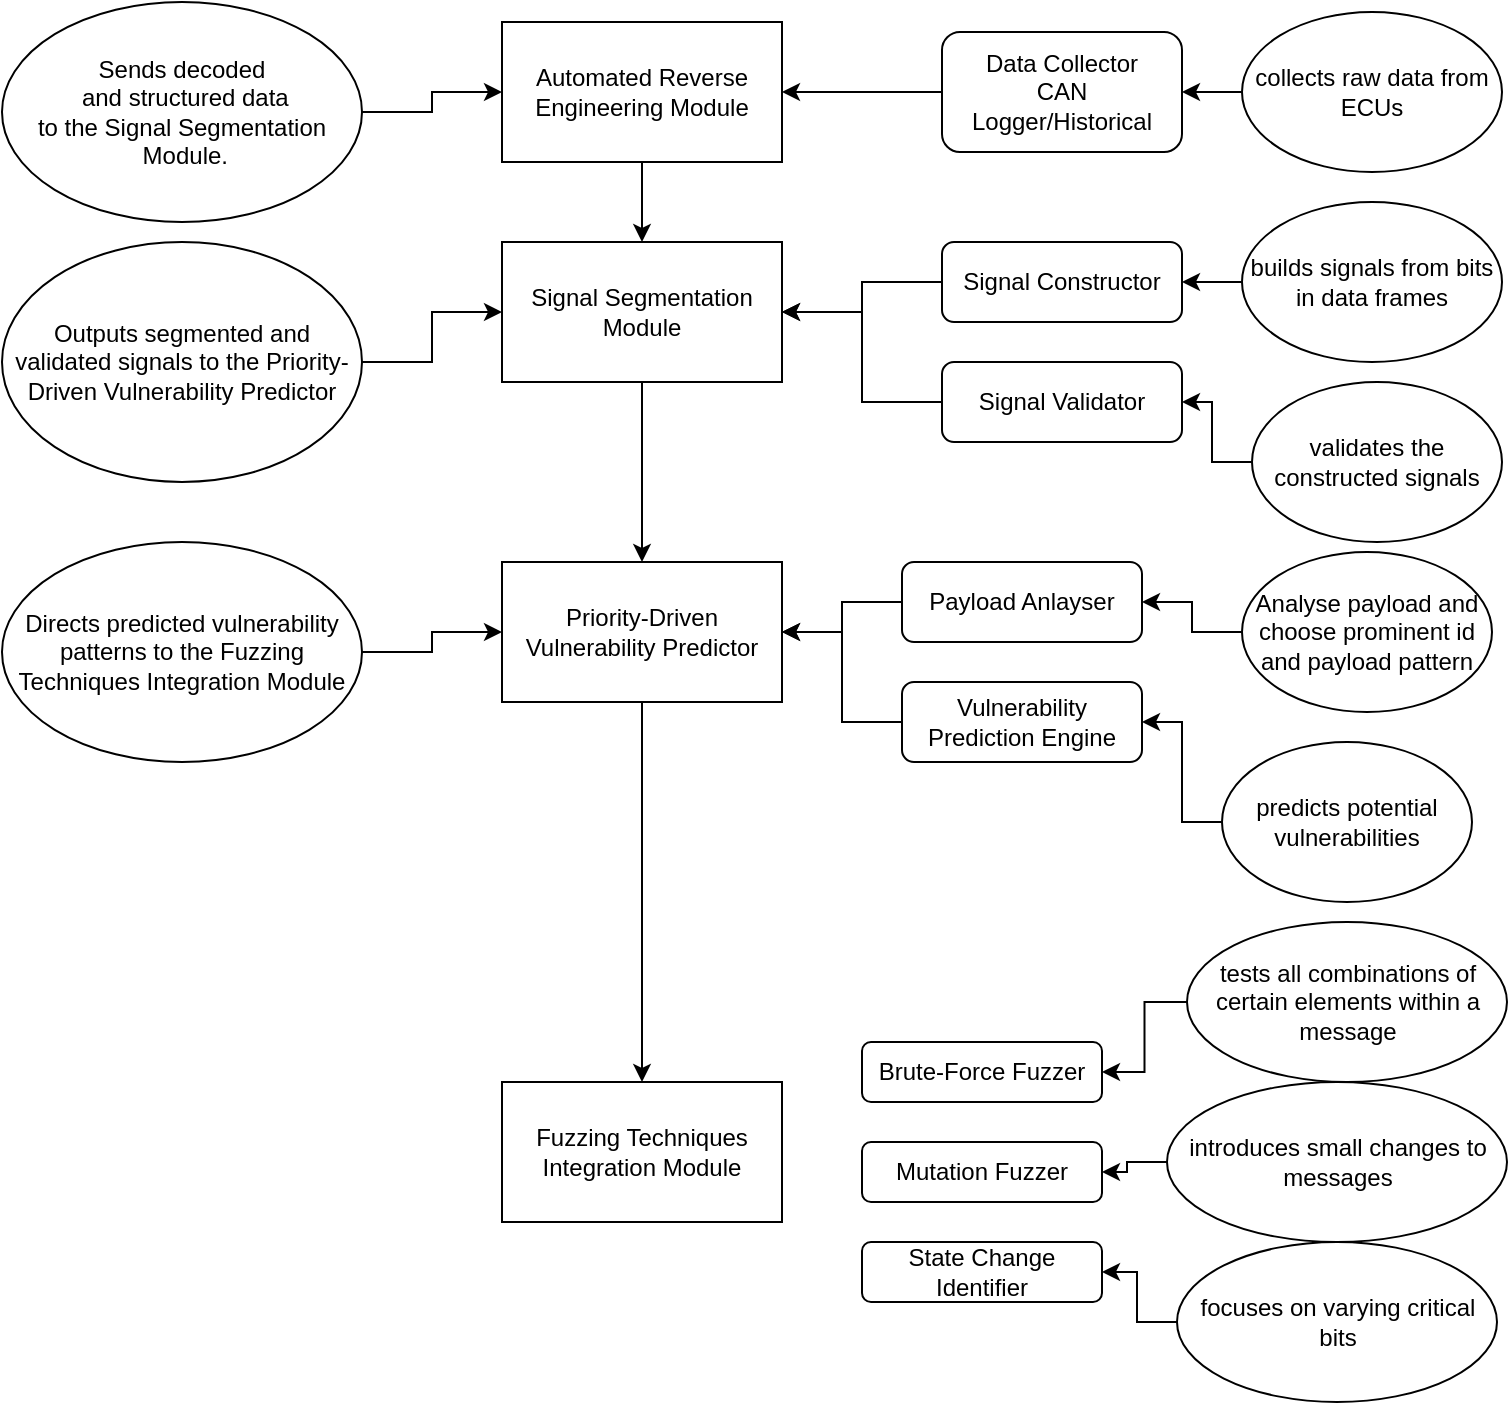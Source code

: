 <mxfile version="23.0.0" type="github">
  <diagram name="Page-1" id="Nee233VI5h3raoB0SpvQ">
    <mxGraphModel dx="1482" dy="786" grid="1" gridSize="10" guides="1" tooltips="1" connect="1" arrows="1" fold="1" page="1" pageScale="1" pageWidth="850" pageHeight="1100" math="0" shadow="0">
      <root>
        <mxCell id="0" />
        <mxCell id="1" parent="0" />
        <mxCell id="f0VjcEv972JPRmQcH5-Z-8" value="" style="edgeStyle=orthogonalEdgeStyle;rounded=0;orthogonalLoop=1;jettySize=auto;html=1;" edge="1" parent="1" source="f0VjcEv972JPRmQcH5-Z-1" target="f0VjcEv972JPRmQcH5-Z-7">
          <mxGeometry relative="1" as="geometry" />
        </mxCell>
        <mxCell id="f0VjcEv972JPRmQcH5-Z-1" value="Automated Reverse Engineering Module" style="rounded=0;whiteSpace=wrap;html=1;" vertex="1" parent="1">
          <mxGeometry x="340" y="50" width="140" height="70" as="geometry" />
        </mxCell>
        <mxCell id="f0VjcEv972JPRmQcH5-Z-13" value="" style="edgeStyle=orthogonalEdgeStyle;rounded=0;orthogonalLoop=1;jettySize=auto;html=1;" edge="1" parent="1" source="f0VjcEv972JPRmQcH5-Z-3" target="f0VjcEv972JPRmQcH5-Z-1">
          <mxGeometry relative="1" as="geometry" />
        </mxCell>
        <mxCell id="f0VjcEv972JPRmQcH5-Z-3" value="Data Collector&lt;br&gt;CAN Logger/Historical" style="rounded=1;whiteSpace=wrap;html=1;" vertex="1" parent="1">
          <mxGeometry x="560" y="55" width="120" height="60" as="geometry" />
        </mxCell>
        <mxCell id="f0VjcEv972JPRmQcH5-Z-29" value="" style="edgeStyle=orthogonalEdgeStyle;rounded=0;orthogonalLoop=1;jettySize=auto;html=1;" edge="1" parent="1" source="f0VjcEv972JPRmQcH5-Z-7" target="f0VjcEv972JPRmQcH5-Z-28">
          <mxGeometry relative="1" as="geometry" />
        </mxCell>
        <mxCell id="f0VjcEv972JPRmQcH5-Z-7" value="Signal Segmentation Module" style="rounded=0;whiteSpace=wrap;html=1;" vertex="1" parent="1">
          <mxGeometry x="340" y="160" width="140" height="70" as="geometry" />
        </mxCell>
        <mxCell id="f0VjcEv972JPRmQcH5-Z-15" value="" style="edgeStyle=orthogonalEdgeStyle;rounded=0;orthogonalLoop=1;jettySize=auto;html=1;" edge="1" parent="1" source="f0VjcEv972JPRmQcH5-Z-14" target="f0VjcEv972JPRmQcH5-Z-1">
          <mxGeometry relative="1" as="geometry" />
        </mxCell>
        <mxCell id="f0VjcEv972JPRmQcH5-Z-14" value="Sends decoded&lt;br style=&quot;border-color: var(--border-color);&quot;&gt;&lt;span style=&quot;&quot;&gt;&amp;nbsp;and structured data&lt;/span&gt;&lt;br style=&quot;border-color: var(--border-color);&quot;&gt;&lt;span style=&quot;&quot;&gt;to the Signal Segmentation&lt;/span&gt;&lt;br style=&quot;border-color: var(--border-color);&quot;&gt;&lt;span style=&quot;&quot;&gt;&amp;nbsp;Module.&lt;/span&gt;" style="ellipse;whiteSpace=wrap;html=1;" vertex="1" parent="1">
          <mxGeometry x="90" y="40" width="180" height="110" as="geometry" />
        </mxCell>
        <mxCell id="f0VjcEv972JPRmQcH5-Z-18" value="" style="edgeStyle=orthogonalEdgeStyle;rounded=0;orthogonalLoop=1;jettySize=auto;html=1;" edge="1" parent="1" source="f0VjcEv972JPRmQcH5-Z-16" target="f0VjcEv972JPRmQcH5-Z-7">
          <mxGeometry relative="1" as="geometry" />
        </mxCell>
        <mxCell id="f0VjcEv972JPRmQcH5-Z-16" value="Signal Constructor" style="rounded=1;whiteSpace=wrap;html=1;" vertex="1" parent="1">
          <mxGeometry x="560" y="160" width="120" height="40" as="geometry" />
        </mxCell>
        <mxCell id="f0VjcEv972JPRmQcH5-Z-19" value="" style="edgeStyle=orthogonalEdgeStyle;rounded=0;orthogonalLoop=1;jettySize=auto;html=1;" edge="1" parent="1" source="f0VjcEv972JPRmQcH5-Z-17" target="f0VjcEv972JPRmQcH5-Z-7">
          <mxGeometry relative="1" as="geometry" />
        </mxCell>
        <mxCell id="f0VjcEv972JPRmQcH5-Z-17" value="Signal Validator" style="rounded=1;whiteSpace=wrap;html=1;" vertex="1" parent="1">
          <mxGeometry x="560" y="220" width="120" height="40" as="geometry" />
        </mxCell>
        <mxCell id="f0VjcEv972JPRmQcH5-Z-23" value="" style="edgeStyle=orthogonalEdgeStyle;rounded=0;orthogonalLoop=1;jettySize=auto;html=1;" edge="1" parent="1" source="f0VjcEv972JPRmQcH5-Z-20" target="f0VjcEv972JPRmQcH5-Z-16">
          <mxGeometry relative="1" as="geometry" />
        </mxCell>
        <mxCell id="f0VjcEv972JPRmQcH5-Z-20" value="builds signals from bits in data frames" style="ellipse;whiteSpace=wrap;html=1;" vertex="1" parent="1">
          <mxGeometry x="710" y="140" width="130" height="80" as="geometry" />
        </mxCell>
        <mxCell id="f0VjcEv972JPRmQcH5-Z-22" value="" style="edgeStyle=orthogonalEdgeStyle;rounded=0;orthogonalLoop=1;jettySize=auto;html=1;" edge="1" parent="1" source="f0VjcEv972JPRmQcH5-Z-21" target="f0VjcEv972JPRmQcH5-Z-17">
          <mxGeometry relative="1" as="geometry" />
        </mxCell>
        <mxCell id="f0VjcEv972JPRmQcH5-Z-21" value="validates the constructed signals" style="ellipse;whiteSpace=wrap;html=1;" vertex="1" parent="1">
          <mxGeometry x="715" y="230" width="125" height="80" as="geometry" />
        </mxCell>
        <mxCell id="f0VjcEv972JPRmQcH5-Z-25" value="" style="edgeStyle=orthogonalEdgeStyle;rounded=0;orthogonalLoop=1;jettySize=auto;html=1;" edge="1" parent="1" source="f0VjcEv972JPRmQcH5-Z-24" target="f0VjcEv972JPRmQcH5-Z-7">
          <mxGeometry relative="1" as="geometry" />
        </mxCell>
        <mxCell id="f0VjcEv972JPRmQcH5-Z-24" value="Outputs segmented and validated signals to the Priority-Driven Vulnerability Predictor" style="ellipse;whiteSpace=wrap;html=1;" vertex="1" parent="1">
          <mxGeometry x="90" y="160" width="180" height="120" as="geometry" />
        </mxCell>
        <mxCell id="f0VjcEv972JPRmQcH5-Z-27" value="" style="edgeStyle=orthogonalEdgeStyle;rounded=0;orthogonalLoop=1;jettySize=auto;html=1;" edge="1" parent="1" source="f0VjcEv972JPRmQcH5-Z-26" target="f0VjcEv972JPRmQcH5-Z-3">
          <mxGeometry relative="1" as="geometry" />
        </mxCell>
        <mxCell id="f0VjcEv972JPRmQcH5-Z-26" value="collects raw data from ECUs" style="ellipse;whiteSpace=wrap;html=1;" vertex="1" parent="1">
          <mxGeometry x="710" y="45" width="130" height="80" as="geometry" />
        </mxCell>
        <mxCell id="f0VjcEv972JPRmQcH5-Z-41" value="" style="edgeStyle=orthogonalEdgeStyle;rounded=0;orthogonalLoop=1;jettySize=auto;html=1;" edge="1" parent="1" source="f0VjcEv972JPRmQcH5-Z-28" target="f0VjcEv972JPRmQcH5-Z-40">
          <mxGeometry relative="1" as="geometry" />
        </mxCell>
        <mxCell id="f0VjcEv972JPRmQcH5-Z-28" value="Priority-Driven Vulnerability Predictor" style="rounded=0;whiteSpace=wrap;html=1;" vertex="1" parent="1">
          <mxGeometry x="340" y="320" width="140" height="70" as="geometry" />
        </mxCell>
        <mxCell id="f0VjcEv972JPRmQcH5-Z-31" value="" style="edgeStyle=orthogonalEdgeStyle;rounded=0;orthogonalLoop=1;jettySize=auto;html=1;" edge="1" parent="1" source="f0VjcEv972JPRmQcH5-Z-30" target="f0VjcEv972JPRmQcH5-Z-28">
          <mxGeometry relative="1" as="geometry" />
        </mxCell>
        <mxCell id="f0VjcEv972JPRmQcH5-Z-30" value="Payload Anlayser" style="rounded=1;whiteSpace=wrap;html=1;" vertex="1" parent="1">
          <mxGeometry x="540" y="320" width="120" height="40" as="geometry" />
        </mxCell>
        <mxCell id="f0VjcEv972JPRmQcH5-Z-33" value="" style="edgeStyle=orthogonalEdgeStyle;rounded=0;orthogonalLoop=1;jettySize=auto;html=1;" edge="1" parent="1" source="f0VjcEv972JPRmQcH5-Z-32" target="f0VjcEv972JPRmQcH5-Z-30">
          <mxGeometry relative="1" as="geometry" />
        </mxCell>
        <mxCell id="f0VjcEv972JPRmQcH5-Z-32" value="Analyse payload and choose prominent id and payload pattern" style="ellipse;whiteSpace=wrap;html=1;" vertex="1" parent="1">
          <mxGeometry x="710" y="315" width="125" height="80" as="geometry" />
        </mxCell>
        <mxCell id="f0VjcEv972JPRmQcH5-Z-37" value="" style="edgeStyle=orthogonalEdgeStyle;rounded=0;orthogonalLoop=1;jettySize=auto;html=1;" edge="1" parent="1" source="f0VjcEv972JPRmQcH5-Z-34" target="f0VjcEv972JPRmQcH5-Z-28">
          <mxGeometry relative="1" as="geometry" />
        </mxCell>
        <mxCell id="f0VjcEv972JPRmQcH5-Z-34" value="Vulnerability Prediction Engine" style="rounded=1;whiteSpace=wrap;html=1;" vertex="1" parent="1">
          <mxGeometry x="540" y="380" width="120" height="40" as="geometry" />
        </mxCell>
        <mxCell id="f0VjcEv972JPRmQcH5-Z-36" value="" style="edgeStyle=orthogonalEdgeStyle;rounded=0;orthogonalLoop=1;jettySize=auto;html=1;" edge="1" parent="1" source="f0VjcEv972JPRmQcH5-Z-35" target="f0VjcEv972JPRmQcH5-Z-34">
          <mxGeometry relative="1" as="geometry" />
        </mxCell>
        <mxCell id="f0VjcEv972JPRmQcH5-Z-35" value="predicts potential vulnerabilities" style="ellipse;whiteSpace=wrap;html=1;" vertex="1" parent="1">
          <mxGeometry x="700" y="410" width="125" height="80" as="geometry" />
        </mxCell>
        <mxCell id="f0VjcEv972JPRmQcH5-Z-39" value="" style="edgeStyle=orthogonalEdgeStyle;rounded=0;orthogonalLoop=1;jettySize=auto;html=1;" edge="1" parent="1" source="f0VjcEv972JPRmQcH5-Z-38" target="f0VjcEv972JPRmQcH5-Z-28">
          <mxGeometry relative="1" as="geometry" />
        </mxCell>
        <mxCell id="f0VjcEv972JPRmQcH5-Z-38" value="Directs predicted vulnerability patterns to the Fuzzing Techniques Integration Module" style="ellipse;whiteSpace=wrap;html=1;" vertex="1" parent="1">
          <mxGeometry x="90" y="310" width="180" height="110" as="geometry" />
        </mxCell>
        <mxCell id="f0VjcEv972JPRmQcH5-Z-40" value="Fuzzing Techniques Integration Module" style="whiteSpace=wrap;html=1;" vertex="1" parent="1">
          <mxGeometry x="340" y="580" width="140" height="70" as="geometry" />
        </mxCell>
        <mxCell id="f0VjcEv972JPRmQcH5-Z-43" value="Brute-Force Fuzzer" style="rounded=1;whiteSpace=wrap;html=1;" vertex="1" parent="1">
          <mxGeometry x="520" y="560" width="120" height="30" as="geometry" />
        </mxCell>
        <mxCell id="f0VjcEv972JPRmQcH5-Z-44" value="Mutation Fuzzer" style="rounded=1;whiteSpace=wrap;html=1;" vertex="1" parent="1">
          <mxGeometry x="520" y="610" width="120" height="30" as="geometry" />
        </mxCell>
        <mxCell id="f0VjcEv972JPRmQcH5-Z-45" value="State Change Identifier" style="rounded=1;whiteSpace=wrap;html=1;" vertex="1" parent="1">
          <mxGeometry x="520" y="660" width="120" height="30" as="geometry" />
        </mxCell>
        <mxCell id="f0VjcEv972JPRmQcH5-Z-51" value="" style="edgeStyle=orthogonalEdgeStyle;rounded=0;orthogonalLoop=1;jettySize=auto;html=1;" edge="1" parent="1" source="f0VjcEv972JPRmQcH5-Z-46" target="f0VjcEv972JPRmQcH5-Z-43">
          <mxGeometry relative="1" as="geometry" />
        </mxCell>
        <mxCell id="f0VjcEv972JPRmQcH5-Z-46" value="tests all combinations of certain elements within a message" style="ellipse;whiteSpace=wrap;html=1;" vertex="1" parent="1">
          <mxGeometry x="682.5" y="500" width="160" height="80" as="geometry" />
        </mxCell>
        <mxCell id="f0VjcEv972JPRmQcH5-Z-56" value="" style="edgeStyle=orthogonalEdgeStyle;rounded=0;orthogonalLoop=1;jettySize=auto;html=1;" edge="1" parent="1" source="f0VjcEv972JPRmQcH5-Z-52" target="f0VjcEv972JPRmQcH5-Z-44">
          <mxGeometry relative="1" as="geometry" />
        </mxCell>
        <mxCell id="f0VjcEv972JPRmQcH5-Z-52" value="introduces small changes to messages" style="ellipse;whiteSpace=wrap;html=1;" vertex="1" parent="1">
          <mxGeometry x="672.5" y="580" width="170" height="80" as="geometry" />
        </mxCell>
        <mxCell id="f0VjcEv972JPRmQcH5-Z-58" value="" style="edgeStyle=orthogonalEdgeStyle;rounded=0;orthogonalLoop=1;jettySize=auto;html=1;" edge="1" parent="1" source="f0VjcEv972JPRmQcH5-Z-57" target="f0VjcEv972JPRmQcH5-Z-45">
          <mxGeometry relative="1" as="geometry" />
        </mxCell>
        <mxCell id="f0VjcEv972JPRmQcH5-Z-57" value="focuses on varying critical bits" style="ellipse;whiteSpace=wrap;html=1;" vertex="1" parent="1">
          <mxGeometry x="677.5" y="660" width="160" height="80" as="geometry" />
        </mxCell>
      </root>
    </mxGraphModel>
  </diagram>
</mxfile>
